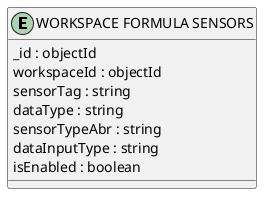 @startuml WORKSPACE_FORMULA_SENSORS_Diagram

entity "WORKSPACE FORMULA SENSORS" as WORKSPACE_FORMULA_SENSORS {
  _id : objectId
  workspaceId : objectId
  sensorTag : string
  dataType : string
  sensorTypeAbr : string
  dataInputType : string
  isEnabled : boolean
}

@enduml